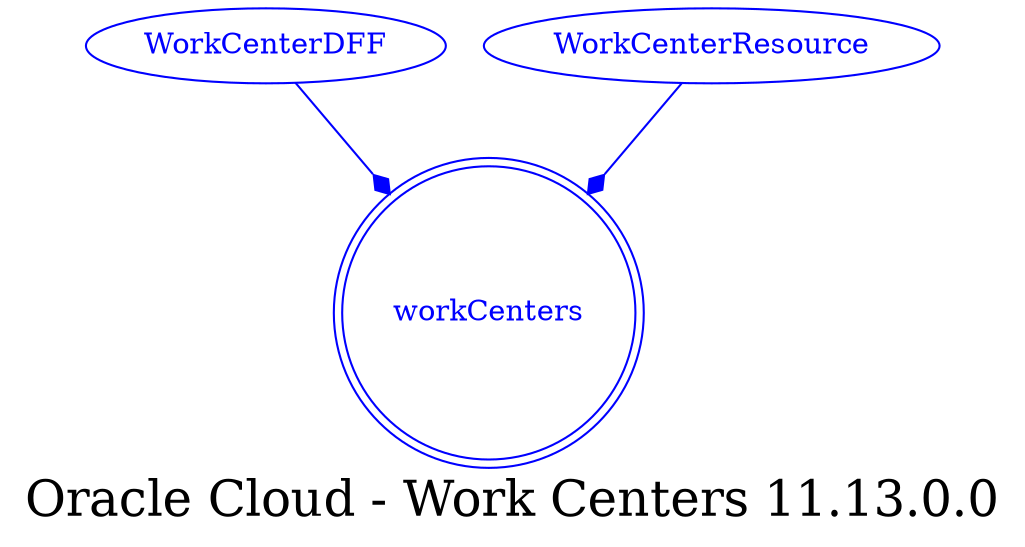 digraph LexiconGraph {
graph[label="Oracle Cloud - Work Centers 11.13.0.0", fontsize=24]
splines=true
"workCenters" [color=blue, fontcolor=blue, shape=doublecircle]
"WorkCenterDFF" -> "workCenters" [color=blue, fontcolor=blue, arrowhead=diamond, arrowtail=none]
"WorkCenterDFF" [color=blue, fontcolor=blue, shape=ellipse]
"WorkCenterResource" -> "workCenters" [color=blue, fontcolor=blue, arrowhead=diamond, arrowtail=none]
"WorkCenterResource" [color=blue, fontcolor=blue, shape=ellipse]
}
